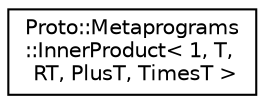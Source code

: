 digraph "Graphical Class Hierarchy"
{
  edge [fontname="Helvetica",fontsize="10",labelfontname="Helvetica",labelfontsize="10"];
  node [fontname="Helvetica",fontsize="10",shape=record];
  rankdir="LR";
  Node0 [label="Proto::Metaprograms\l::InnerProduct\< 1, T,\l RT, PlusT, TimesT \>",height=0.2,width=0.4,color="black", fillcolor="white", style="filled",URL="$structProto_1_1Metaprograms_1_1InnerProduct_3_011_00_01T_00_01RT_00_01PlusT_00_01TimesT_01_4.html"];
}
